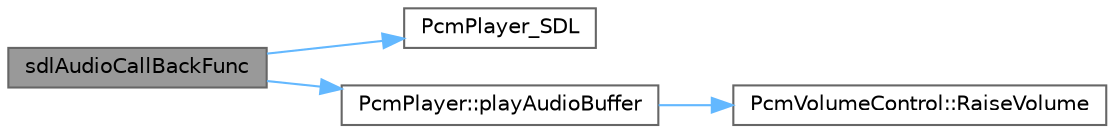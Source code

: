 digraph "sdlAudioCallBackFunc"
{
 // LATEX_PDF_SIZE
  bgcolor="transparent";
  edge [fontname=Helvetica,fontsize=10,labelfontname=Helvetica,labelfontsize=10];
  node [fontname=Helvetica,fontsize=10,shape=box,height=0.2,width=0.4];
  rankdir="LR";
  Node1 [id="Node000001",label="sdlAudioCallBackFunc",height=0.2,width=0.4,color="gray40", fillcolor="grey60", style="filled", fontcolor="black",tooltip="void sdlAudioCallBack(Uint8 *stream, int len);"];
  Node1 -> Node2 [id="edge1_Node000001_Node000002",color="steelblue1",style="solid",tooltip=" "];
  Node2 [id="Node000002",label="PcmPlayer_SDL",height=0.2,width=0.4,color="grey40", fillcolor="white", style="filled",URL="$class_pcm_player___s_d_l.html#a78d589b8d8d478add6d97b67020964b8",tooltip="构造函数"];
  Node1 -> Node3 [id="edge2_Node000001_Node000003",color="steelblue1",style="solid",tooltip=" "];
  Node3 [id="Node000003",label="PcmPlayer::playAudioBuffer",height=0.2,width=0.4,color="grey40", fillcolor="white", style="filled",URL="$class_pcm_player.html#ac0c97dd747079cf25a7420c7ef3eb721",tooltip="播放音频缓冲区"];
  Node3 -> Node4 [id="edge3_Node000003_Node000004",color="steelblue1",style="solid",tooltip=" "];
  Node4 [id="Node000004",label="PcmVolumeControl::RaiseVolume",height=0.2,width=0.4,color="grey40", fillcolor="white", style="filled",URL="$class_pcm_volume_control.html#adf71b3485196765131b2bea822e6f252",tooltip="调节音量"];
}
